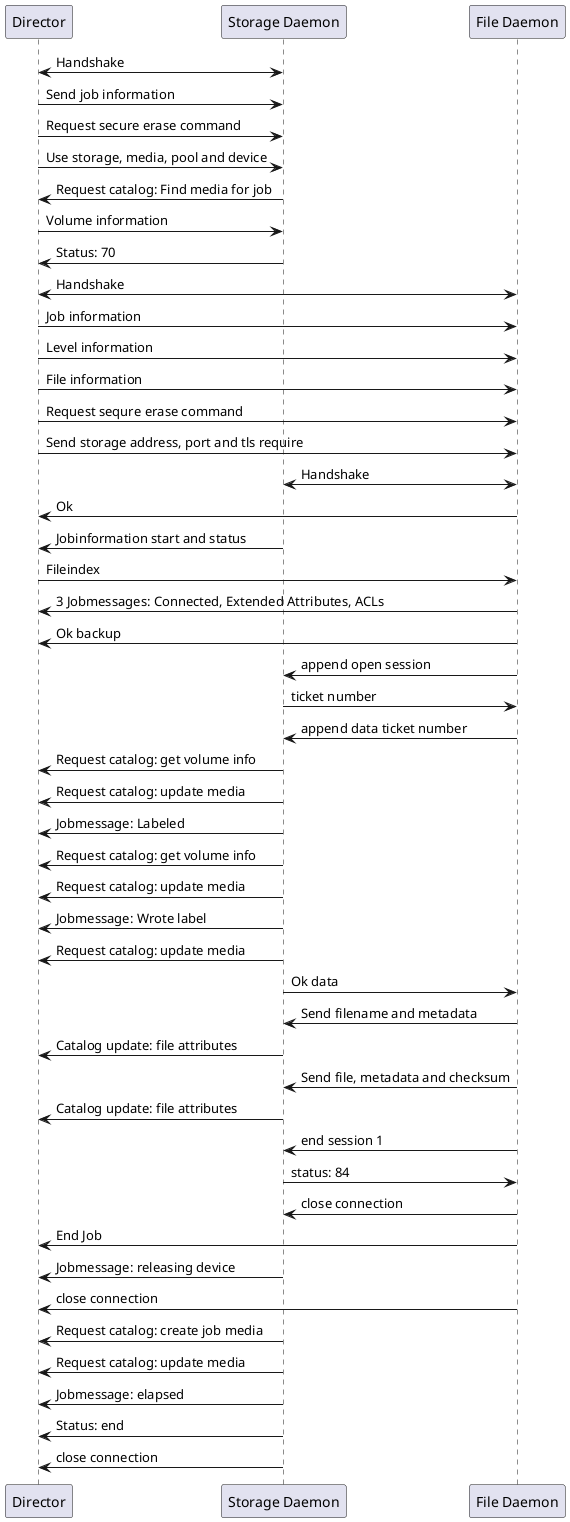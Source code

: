 .. uml::
  :caption: Comprehensive Network Sequence of a Backup of a Single File

  @startuml

  participant d as "Director"
  participant s as "Storage Daemon"
  participant c as "File Daemon"

  d <-> s: Handshake
  d  -> s: Send job information
  d  -> s: Request secure erase command
  d  -> s: Use storage, media, pool and device
  d <-  s: Request catalog: Find media for job
  d  -> s: Volume information
  d <-  s: Status: 70

  d <-> c: Handshake
  d  -> c: Job information
  d  -> c: Level information
  d  -> c: File information
  d  -> c: Request sequre erase command
  d  -> c: Send storage address, port and tls require

  c <-> s: Handshake
  d <-  c: Ok
  d <-  s: Jobinformation start and status
  d  -> c: Fileindex
  d <-  c: 3 Jobmessages: Connected, Extended Attributes, ACLs
  d <-  c: Ok backup

  c  -> s: append open session
  c <-  s: ticket number
  c  -> s: append data ticket number

  d <-  s: Request catalog: get volume info
  d <-  s: Request catalog: update media
  d <-  s: Jobmessage: Labeled
  d <-  s: Request catalog: get volume info
  d <-  s: Request catalog: update media
  d <-  s: Jobmessage: Wrote label
  d <-  s: Request catalog: update media

  c <-  s: Ok data
  c  -> s: Send filename and metadata

  d <-  s: Catalog update: file attributes
  c  -> s: Send file, metadata and checksum
  d <-  s: Catalog update: file attributes

  c  -> s: end session 1
  c <-  s: status: 84
  c  -> s: close connection

  d <-  c: End Job
  d <-  s: Jobmessage: releasing device
  d <-  c: close connection
  d <-  s: Request catalog: create job media
  d <-  s: Request catalog: update media
  d <-  s: Jobmessage: elapsed
  d <-  s: Status: end

  d <-  s: close connection

  @enduml

